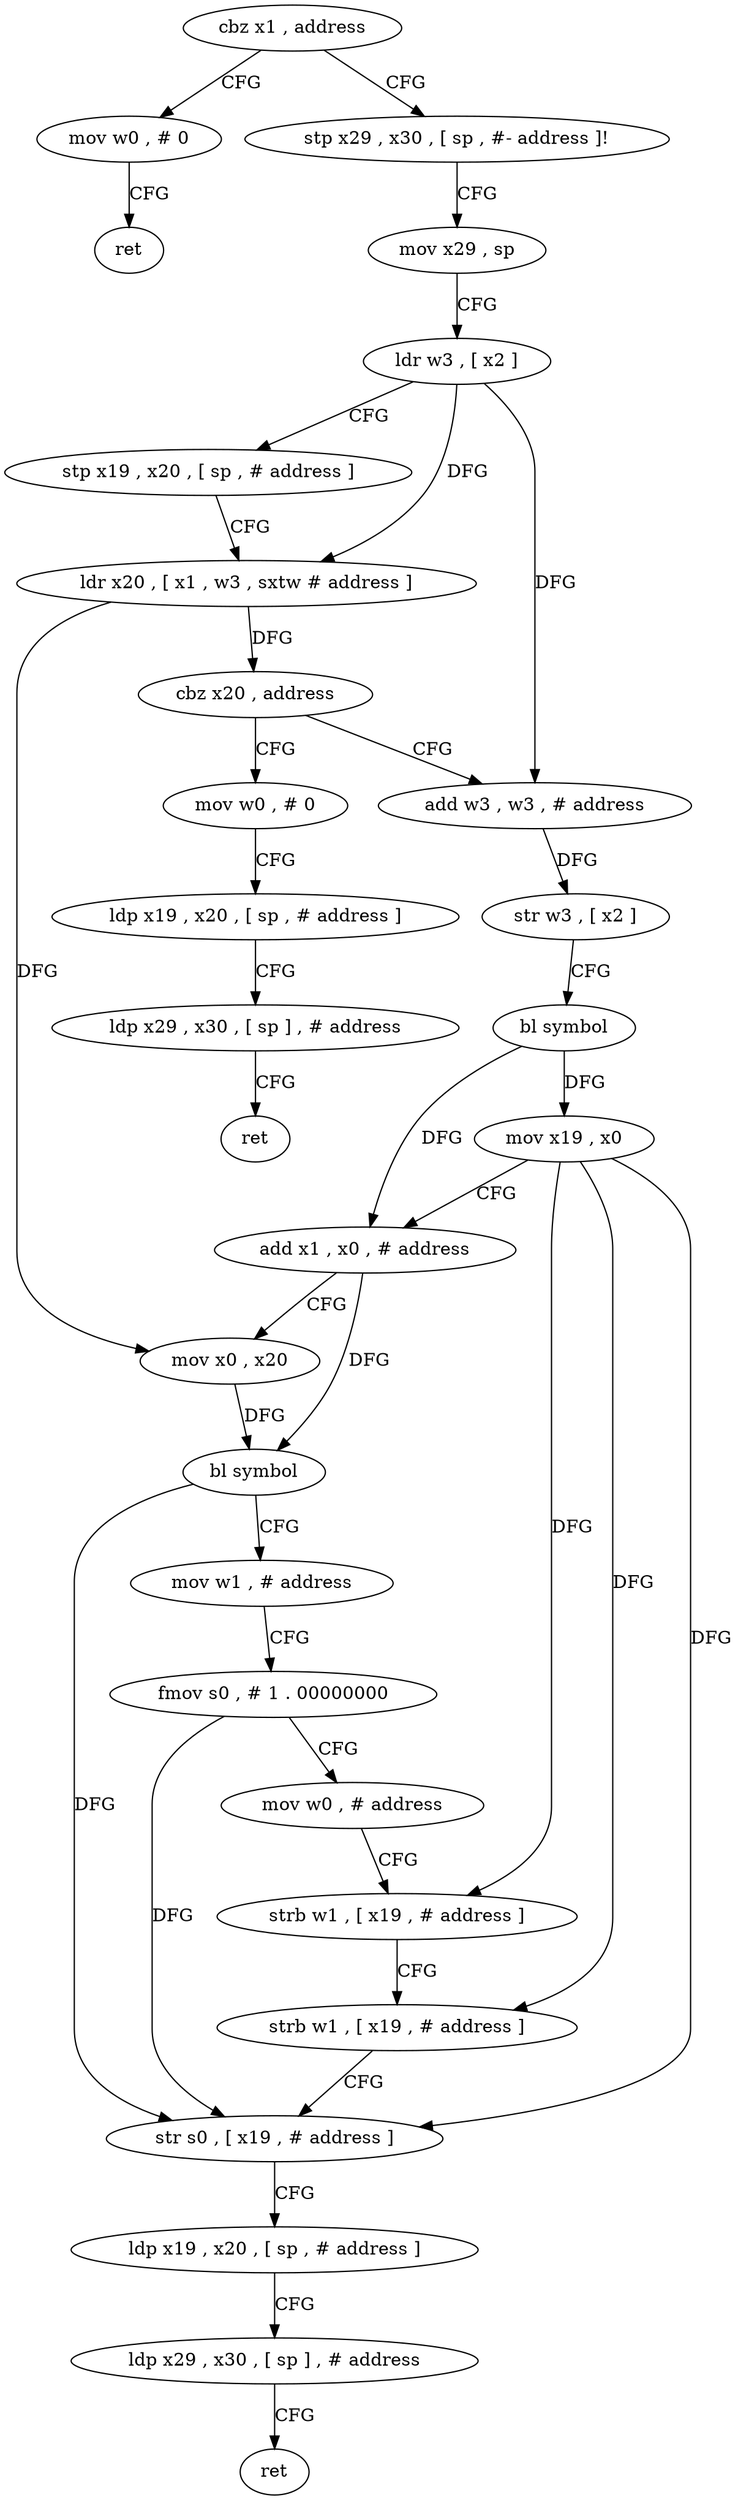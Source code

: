 digraph "func" {
"4249128" [label = "cbz x1 , address" ]
"4249224" [label = "mov w0 , # 0" ]
"4249132" [label = "stp x29 , x30 , [ sp , #- address ]!" ]
"4249228" [label = "ret" ]
"4249136" [label = "mov x29 , sp" ]
"4249140" [label = "ldr w3 , [ x2 ]" ]
"4249144" [label = "stp x19 , x20 , [ sp , # address ]" ]
"4249148" [label = "ldr x20 , [ x1 , w3 , sxtw # address ]" ]
"4249152" [label = "cbz x20 , address" ]
"4249232" [label = "mov w0 , # 0" ]
"4249156" [label = "add w3 , w3 , # address" ]
"4249236" [label = "ldp x19 , x20 , [ sp , # address ]" ]
"4249240" [label = "ldp x29 , x30 , [ sp ] , # address" ]
"4249244" [label = "ret" ]
"4249160" [label = "str w3 , [ x2 ]" ]
"4249164" [label = "bl symbol" ]
"4249168" [label = "mov x19 , x0" ]
"4249172" [label = "add x1 , x0 , # address" ]
"4249176" [label = "mov x0 , x20" ]
"4249180" [label = "bl symbol" ]
"4249184" [label = "mov w1 , # address" ]
"4249188" [label = "fmov s0 , # 1 . 00000000" ]
"4249192" [label = "mov w0 , # address" ]
"4249196" [label = "strb w1 , [ x19 , # address ]" ]
"4249200" [label = "strb w1 , [ x19 , # address ]" ]
"4249204" [label = "str s0 , [ x19 , # address ]" ]
"4249208" [label = "ldp x19 , x20 , [ sp , # address ]" ]
"4249212" [label = "ldp x29 , x30 , [ sp ] , # address" ]
"4249216" [label = "ret" ]
"4249128" -> "4249224" [ label = "CFG" ]
"4249128" -> "4249132" [ label = "CFG" ]
"4249224" -> "4249228" [ label = "CFG" ]
"4249132" -> "4249136" [ label = "CFG" ]
"4249136" -> "4249140" [ label = "CFG" ]
"4249140" -> "4249144" [ label = "CFG" ]
"4249140" -> "4249148" [ label = "DFG" ]
"4249140" -> "4249156" [ label = "DFG" ]
"4249144" -> "4249148" [ label = "CFG" ]
"4249148" -> "4249152" [ label = "DFG" ]
"4249148" -> "4249176" [ label = "DFG" ]
"4249152" -> "4249232" [ label = "CFG" ]
"4249152" -> "4249156" [ label = "CFG" ]
"4249232" -> "4249236" [ label = "CFG" ]
"4249156" -> "4249160" [ label = "DFG" ]
"4249236" -> "4249240" [ label = "CFG" ]
"4249240" -> "4249244" [ label = "CFG" ]
"4249160" -> "4249164" [ label = "CFG" ]
"4249164" -> "4249168" [ label = "DFG" ]
"4249164" -> "4249172" [ label = "DFG" ]
"4249168" -> "4249172" [ label = "CFG" ]
"4249168" -> "4249196" [ label = "DFG" ]
"4249168" -> "4249200" [ label = "DFG" ]
"4249168" -> "4249204" [ label = "DFG" ]
"4249172" -> "4249176" [ label = "CFG" ]
"4249172" -> "4249180" [ label = "DFG" ]
"4249176" -> "4249180" [ label = "DFG" ]
"4249180" -> "4249184" [ label = "CFG" ]
"4249180" -> "4249204" [ label = "DFG" ]
"4249184" -> "4249188" [ label = "CFG" ]
"4249188" -> "4249192" [ label = "CFG" ]
"4249188" -> "4249204" [ label = "DFG" ]
"4249192" -> "4249196" [ label = "CFG" ]
"4249196" -> "4249200" [ label = "CFG" ]
"4249200" -> "4249204" [ label = "CFG" ]
"4249204" -> "4249208" [ label = "CFG" ]
"4249208" -> "4249212" [ label = "CFG" ]
"4249212" -> "4249216" [ label = "CFG" ]
}
